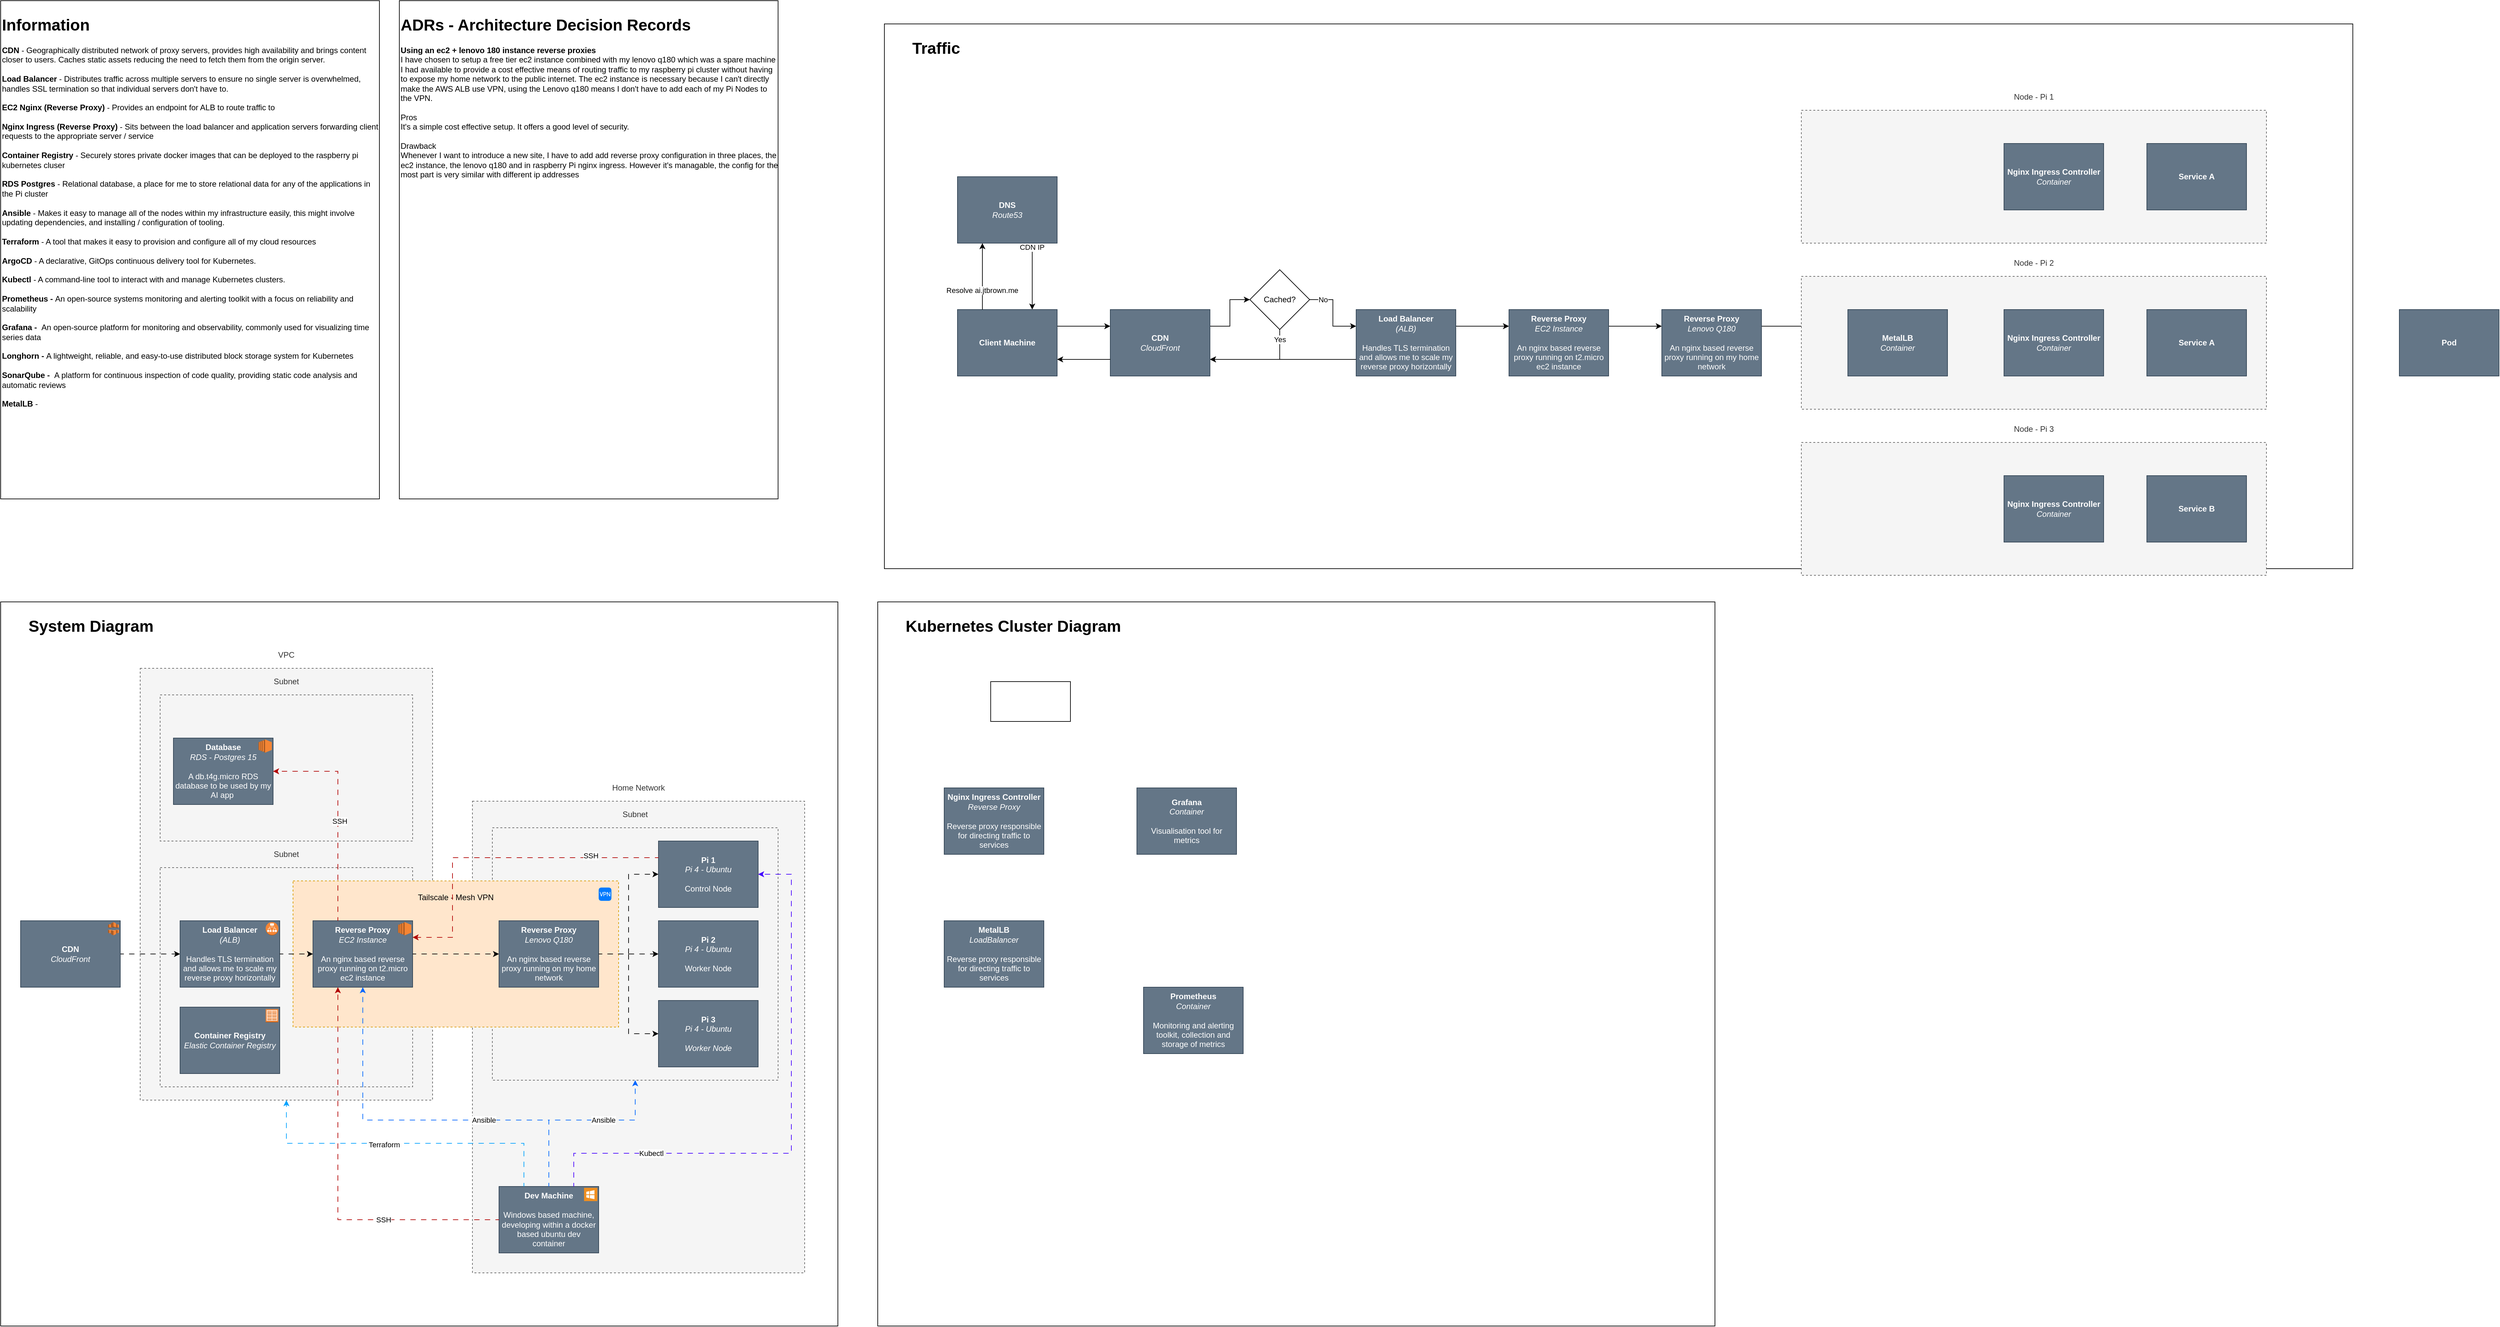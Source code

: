 <mxfile version="22.0.8" type="github">
  <diagram name="Page-1" id="C4PU5i6eVr4kc8SF1UN9">
    <mxGraphModel dx="1282" dy="2258" grid="1" gridSize="10" guides="1" tooltips="1" connect="1" arrows="1" fold="1" page="1" pageScale="1" pageWidth="850" pageHeight="1100" math="0" shadow="0">
      <root>
        <mxCell id="0" />
        <mxCell id="1" parent="0" />
        <mxCell id="nRLr2Ejhz_rmwtnTy3oD-15" value="&lt;blockquote style=&quot;margin: 0 0 0 40px; border: none; padding: 0px;&quot;&gt;&lt;h1&gt;Traffic&lt;/h1&gt;&lt;/blockquote&gt;" style="rounded=0;whiteSpace=wrap;html=1;align=left;labelPosition=center;verticalLabelPosition=middle;verticalAlign=top;horizontal=1;movable=0;resizable=0;rotatable=0;deletable=0;editable=0;locked=1;connectable=0;" vertex="1" parent="1">
          <mxGeometry x="1330" y="-890" width="2210" height="820" as="geometry" />
        </mxCell>
        <mxCell id="nRLr2Ejhz_rmwtnTy3oD-58" value="&lt;p style=&quot;line-height: 100%;&quot;&gt;Node - Pi 1&lt;/p&gt;" style="rounded=0;whiteSpace=wrap;html=1;dashed=1;align=center;verticalAlign=bottom;spacingLeft=0;labelPosition=center;verticalLabelPosition=top;labelBorderColor=none;strokeColor=#666666;fillColor=#f5f5f5;fontColor=#333333;" vertex="1" parent="1">
          <mxGeometry x="2710" y="-760" width="700" height="200" as="geometry" />
        </mxCell>
        <mxCell id="nRLr2Ejhz_rmwtnTy3oD-2" value="&lt;blockquote style=&quot;margin: 0 0 0 40px; border: none; padding: 0px;&quot;&gt;&lt;h1&gt;System Diagram&lt;/h1&gt;&lt;/blockquote&gt;" style="rounded=0;whiteSpace=wrap;html=1;align=left;labelPosition=center;verticalLabelPosition=middle;verticalAlign=top;horizontal=1;" vertex="1" parent="1">
          <mxGeometry y="-20" width="1260" height="1090" as="geometry" />
        </mxCell>
        <mxCell id="t_NcicsKx9iHg6ldKBpu-12" value="&lt;p style=&quot;line-height: 100%;&quot;&gt;Home Network&lt;/p&gt;" style="rounded=0;whiteSpace=wrap;html=1;dashed=1;align=center;verticalAlign=bottom;spacingLeft=0;labelPosition=center;verticalLabelPosition=top;labelBorderColor=none;labelBackgroundColor=none;strokeColor=#666666;fillColor=#f5f5f5;fontColor=#333333;" parent="1" vertex="1">
          <mxGeometry x="710" y="280" width="500" height="710" as="geometry" />
        </mxCell>
        <mxCell id="t_NcicsKx9iHg6ldKBpu-13" value="&lt;p style=&quot;line-height: 100%;&quot;&gt;Subnet&lt;/p&gt;" style="rounded=0;whiteSpace=wrap;html=1;dashed=1;align=center;verticalAlign=bottom;spacingLeft=0;labelPosition=center;verticalLabelPosition=top;labelBorderColor=none;strokeColor=#666666;fillColor=#f5f5f5;fontColor=#333333;" parent="1" vertex="1">
          <mxGeometry x="740" y="320" width="430" height="380" as="geometry" />
        </mxCell>
        <mxCell id="t_NcicsKx9iHg6ldKBpu-1" value="&lt;p style=&quot;line-height: 100%;&quot;&gt;VPC&lt;/p&gt;" style="rounded=0;whiteSpace=wrap;html=1;dashed=1;align=center;verticalAlign=bottom;spacingLeft=0;labelPosition=center;verticalLabelPosition=top;labelBorderColor=none;strokeColor=#666666;fillColor=#f5f5f5;fontColor=#333333;" parent="1" vertex="1">
          <mxGeometry x="210" y="80" width="440" height="650" as="geometry" />
        </mxCell>
        <mxCell id="t_NcicsKx9iHg6ldKBpu-4" value="&lt;p style=&quot;line-height: 100%;&quot;&gt;Subnet&lt;/p&gt;" style="rounded=0;whiteSpace=wrap;html=1;dashed=1;align=center;verticalAlign=bottom;spacingLeft=0;labelPosition=center;verticalLabelPosition=top;labelBorderColor=none;strokeColor=#666666;fillColor=#f5f5f5;fontColor=#333333;" parent="1" vertex="1">
          <mxGeometry x="240" y="380" width="380" height="330" as="geometry" />
        </mxCell>
        <mxCell id="t_NcicsKx9iHg6ldKBpu-10" style="edgeStyle=orthogonalEdgeStyle;rounded=0;orthogonalLoop=1;jettySize=auto;html=1;entryX=0;entryY=0.5;entryDx=0;entryDy=0;flowAnimation=1;" parent="1" source="t_NcicsKx9iHg6ldKBpu-8" target="t_NcicsKx9iHg6ldKBpu-6" edge="1">
          <mxGeometry relative="1" as="geometry" />
        </mxCell>
        <mxCell id="t_NcicsKx9iHg6ldKBpu-39" value="" style="group" parent="1" vertex="1" connectable="0">
          <mxGeometry x="440" y="400" width="490" height="220" as="geometry" />
        </mxCell>
        <mxCell id="t_NcicsKx9iHg6ldKBpu-22" value="&lt;p style=&quot;line-height: 100%;&quot;&gt;Tailscale - Mesh VPN&lt;/p&gt;" style="rounded=0;whiteSpace=wrap;html=1;dashed=1;align=center;verticalAlign=top;spacingLeft=0;labelPosition=center;verticalLabelPosition=middle;labelBorderColor=none;strokeColor=#d79b00;fillColor=#ffe6cc;" parent="t_NcicsKx9iHg6ldKBpu-39" vertex="1">
          <mxGeometry width="490" height="220" as="geometry" />
        </mxCell>
        <mxCell id="t_NcicsKx9iHg6ldKBpu-38" value="" style="html=1;strokeWidth=1;shadow=0;dashed=0;shape=mxgraph.ios7.misc.vpn;fillColor=#007AFF;strokeColor=none;buttonText=;strokeColor2=#222222;fontColor=#222222;fontSize=8;verticalLabelPosition=bottom;verticalAlign=top;align=center;sketch=0;aspect=fixed;" parent="t_NcicsKx9iHg6ldKBpu-39" vertex="1">
          <mxGeometry x="460" y="10" width="19.17" height="20" as="geometry" />
        </mxCell>
        <mxCell id="t_NcicsKx9iHg6ldKBpu-29" value="" style="group;fillColor=#647687;fontColor=#ffffff;strokeColor=#314354;" parent="t_NcicsKx9iHg6ldKBpu-39" vertex="1" connectable="0">
          <mxGeometry x="30" y="60" width="150" height="100" as="geometry" />
        </mxCell>
        <mxCell id="t_NcicsKx9iHg6ldKBpu-40" value="" style="group;fillColor=#647687;fontColor=#ffffff;strokeColor=#314354;" parent="t_NcicsKx9iHg6ldKBpu-29" vertex="1" connectable="0">
          <mxGeometry width="150" height="100" as="geometry" />
        </mxCell>
        <mxCell id="t_NcicsKx9iHg6ldKBpu-7" value="&lt;b&gt;Reverse Proxy&lt;/b&gt;&lt;br&gt;&lt;i&gt;EC2 Instance&lt;br&gt;&lt;/i&gt;&lt;br&gt;An nginx based reverse proxy running on t2.micro ec2 instance&lt;br&gt;" style="rounded=0;whiteSpace=wrap;html=1;fillColor=#647687;fontColor=#ffffff;strokeColor=#314354;" parent="t_NcicsKx9iHg6ldKBpu-40" vertex="1">
          <mxGeometry width="150" height="100" as="geometry" />
        </mxCell>
        <mxCell id="t_NcicsKx9iHg6ldKBpu-25" value="" style="outlineConnect=0;dashed=0;verticalLabelPosition=bottom;verticalAlign=top;align=center;html=1;shape=mxgraph.aws3.ec2;fillColor=#F58534;gradientColor=none;" parent="t_NcicsKx9iHg6ldKBpu-40" vertex="1">
          <mxGeometry x="128" y="2" width="20" height="20" as="geometry" />
        </mxCell>
        <mxCell id="t_NcicsKx9iHg6ldKBpu-37" value="" style="group" parent="t_NcicsKx9iHg6ldKBpu-39" vertex="1" connectable="0">
          <mxGeometry x="310" y="60" width="150" height="100" as="geometry" />
        </mxCell>
        <mxCell id="t_NcicsKx9iHg6ldKBpu-14" value="&lt;b&gt;Reverse Proxy&lt;/b&gt;&lt;br&gt;&lt;i&gt;Lenovo Q180&lt;br&gt;&lt;/i&gt;&lt;br&gt;An nginx based reverse proxy running on my home network" style="rounded=0;whiteSpace=wrap;html=1;fillColor=#647687;fontColor=#ffffff;strokeColor=#314354;" parent="t_NcicsKx9iHg6ldKBpu-37" vertex="1">
          <mxGeometry width="150" height="100" as="geometry" />
        </mxCell>
        <mxCell id="t_NcicsKx9iHg6ldKBpu-30" value="" style="shape=image;html=1;verticalAlign=top;verticalLabelPosition=bottom;labelBackgroundColor=#ffffff;imageAspect=0;aspect=fixed;image=https://cdn1.iconfinder.com/data/icons/logos-brands-1/24/logo_brand_brands_logos_ubuntu-128.png" parent="t_NcicsKx9iHg6ldKBpu-37" vertex="1">
          <mxGeometry x="128" y="2" width="20" height="20" as="geometry" />
        </mxCell>
        <mxCell id="t_NcicsKx9iHg6ldKBpu-18" style="edgeStyle=orthogonalEdgeStyle;rounded=0;orthogonalLoop=1;jettySize=auto;html=1;exitX=1;exitY=0.5;exitDx=0;exitDy=0;flowAnimation=1;" parent="t_NcicsKx9iHg6ldKBpu-39" source="t_NcicsKx9iHg6ldKBpu-7" target="t_NcicsKx9iHg6ldKBpu-14" edge="1">
          <mxGeometry relative="1" as="geometry" />
        </mxCell>
        <mxCell id="t_NcicsKx9iHg6ldKBpu-27" value="" style="group" parent="1" vertex="1" connectable="0">
          <mxGeometry x="30" y="460" width="150" height="100" as="geometry" />
        </mxCell>
        <mxCell id="t_NcicsKx9iHg6ldKBpu-8" value="&lt;b&gt;CDN&lt;/b&gt;&lt;br&gt;&lt;i style=&quot;&quot;&gt;CloudFront&lt;br&gt;&lt;/i&gt;" style="rounded=0;whiteSpace=wrap;html=1;fillColor=#647687;strokeColor=#314354;fontColor=#ffffff;" parent="t_NcicsKx9iHg6ldKBpu-27" vertex="1">
          <mxGeometry width="150" height="100" as="geometry" />
        </mxCell>
        <mxCell id="t_NcicsKx9iHg6ldKBpu-24" value="" style="outlineConnect=0;dashed=0;verticalLabelPosition=bottom;verticalAlign=top;align=center;html=1;shape=mxgraph.aws3.cloudfront;fillColor=#F58536;gradientColor=none;aspect=fixed;" parent="t_NcicsKx9iHg6ldKBpu-27" vertex="1">
          <mxGeometry x="131.55" y="2" width="16.45" height="20" as="geometry" />
        </mxCell>
        <mxCell id="t_NcicsKx9iHg6ldKBpu-28" value="" style="group;aspect=fixed;" parent="1" vertex="1" connectable="0">
          <mxGeometry x="270" y="460" width="150" height="100" as="geometry" />
        </mxCell>
        <mxCell id="t_NcicsKx9iHg6ldKBpu-6" value="&lt;b&gt;Load Balancer&lt;/b&gt;&lt;br&gt;&lt;i&gt;(ALB)&lt;/i&gt;&lt;br&gt;&lt;br&gt;Handles TLS termination and allows me to scale my reverse proxy horizontally" style="rounded=0;whiteSpace=wrap;html=1;fillColor=#647687;fontColor=#ffffff;strokeColor=#314354;" parent="t_NcicsKx9iHg6ldKBpu-28" vertex="1">
          <mxGeometry width="150" height="100" as="geometry" />
        </mxCell>
        <mxCell id="t_NcicsKx9iHg6ldKBpu-26" value="" style="outlineConnect=0;dashed=0;verticalLabelPosition=bottom;verticalAlign=top;align=center;html=1;shape=mxgraph.aws3.application_load_balancer;fillColor=#F58534;gradientColor=none;aspect=fixed;" parent="t_NcicsKx9iHg6ldKBpu-28" vertex="1">
          <mxGeometry x="128.83" y="2" width="19.17" height="20" as="geometry" />
        </mxCell>
        <mxCell id="t_NcicsKx9iHg6ldKBpu-11" style="edgeStyle=orthogonalEdgeStyle;rounded=0;orthogonalLoop=1;jettySize=auto;html=1;flowAnimation=1;" parent="1" source="t_NcicsKx9iHg6ldKBpu-6" target="t_NcicsKx9iHg6ldKBpu-7" edge="1">
          <mxGeometry relative="1" as="geometry" />
        </mxCell>
        <mxCell id="t_NcicsKx9iHg6ldKBpu-34" value="" style="group" parent="1" vertex="1" connectable="0">
          <mxGeometry x="990" y="340" width="150" height="100" as="geometry" />
        </mxCell>
        <mxCell id="t_NcicsKx9iHg6ldKBpu-15" value="&lt;b&gt;Pi 1&lt;/b&gt;&lt;br&gt;&lt;i&gt;Pi 4 - Ubuntu&lt;br&gt;&lt;/i&gt;&lt;br&gt;Control Node" style="rounded=0;whiteSpace=wrap;html=1;fillColor=#647687;fontColor=#ffffff;strokeColor=#314354;" parent="t_NcicsKx9iHg6ldKBpu-34" vertex="1">
          <mxGeometry width="150" height="100" as="geometry" />
        </mxCell>
        <mxCell id="t_NcicsKx9iHg6ldKBpu-33" value="" style="shape=image;html=1;verticalAlign=top;verticalLabelPosition=bottom;labelBackgroundColor=#ffffff;imageAspect=0;aspect=fixed;image=https://cdn1.iconfinder.com/data/icons/logos-brands-1/24/logo_brand_brands_logos_ubuntu-128.png" parent="t_NcicsKx9iHg6ldKBpu-34" vertex="1">
          <mxGeometry x="128" y="2" width="20" height="20" as="geometry" />
        </mxCell>
        <mxCell id="t_NcicsKx9iHg6ldKBpu-35" value="" style="group" parent="1" vertex="1" connectable="0">
          <mxGeometry x="990" y="460" width="150" height="100" as="geometry" />
        </mxCell>
        <mxCell id="t_NcicsKx9iHg6ldKBpu-16" value="&lt;b&gt;Pi 2&lt;/b&gt;&lt;br&gt;&lt;i&gt;Pi 4 - Ubuntu&lt;br&gt;&lt;/i&gt;&lt;br&gt;Worker Node" style="rounded=0;whiteSpace=wrap;html=1;fillColor=#647687;fontColor=#ffffff;strokeColor=#314354;" parent="t_NcicsKx9iHg6ldKBpu-35" vertex="1">
          <mxGeometry width="150" height="100" as="geometry" />
        </mxCell>
        <mxCell id="t_NcicsKx9iHg6ldKBpu-32" value="" style="shape=image;html=1;verticalAlign=top;verticalLabelPosition=bottom;labelBackgroundColor=#ffffff;imageAspect=0;aspect=fixed;image=https://cdn1.iconfinder.com/data/icons/logos-brands-1/24/logo_brand_brands_logos_ubuntu-128.png" parent="t_NcicsKx9iHg6ldKBpu-35" vertex="1">
          <mxGeometry x="129" y="2" width="20" height="20" as="geometry" />
        </mxCell>
        <mxCell id="t_NcicsKx9iHg6ldKBpu-36" value="" style="group" parent="1" vertex="1" connectable="0">
          <mxGeometry x="990" y="580" width="150" height="100" as="geometry" />
        </mxCell>
        <mxCell id="t_NcicsKx9iHg6ldKBpu-17" value="&lt;b&gt;Pi 3&lt;/b&gt;&lt;br&gt;&lt;i&gt;Pi 4 - Ubuntu&lt;br&gt;&lt;br&gt;Worker Node&lt;br&gt;&lt;/i&gt;" style="rounded=0;whiteSpace=wrap;html=1;fillColor=#647687;fontColor=#ffffff;strokeColor=#314354;" parent="t_NcicsKx9iHg6ldKBpu-36" vertex="1">
          <mxGeometry width="150" height="100" as="geometry" />
        </mxCell>
        <mxCell id="t_NcicsKx9iHg6ldKBpu-31" value="" style="shape=image;html=1;verticalAlign=top;verticalLabelPosition=bottom;labelBackgroundColor=#ffffff;imageAspect=0;aspect=fixed;image=https://cdn1.iconfinder.com/data/icons/logos-brands-1/24/logo_brand_brands_logos_ubuntu-128.png" parent="t_NcicsKx9iHg6ldKBpu-36" vertex="1">
          <mxGeometry x="128" y="2" width="20" height="20" as="geometry" />
        </mxCell>
        <mxCell id="t_NcicsKx9iHg6ldKBpu-19" value="" style="edgeStyle=orthogonalEdgeStyle;rounded=0;orthogonalLoop=1;jettySize=auto;html=1;flowAnimation=1;" parent="1" source="t_NcicsKx9iHg6ldKBpu-14" target="t_NcicsKx9iHg6ldKBpu-16" edge="1">
          <mxGeometry relative="1" as="geometry" />
        </mxCell>
        <mxCell id="t_NcicsKx9iHg6ldKBpu-20" style="edgeStyle=orthogonalEdgeStyle;rounded=0;orthogonalLoop=1;jettySize=auto;html=1;entryX=0;entryY=0.5;entryDx=0;entryDy=0;flowAnimation=1;" parent="1" source="t_NcicsKx9iHg6ldKBpu-14" target="t_NcicsKx9iHg6ldKBpu-15" edge="1">
          <mxGeometry relative="1" as="geometry" />
        </mxCell>
        <mxCell id="t_NcicsKx9iHg6ldKBpu-21" style="edgeStyle=orthogonalEdgeStyle;rounded=0;orthogonalLoop=1;jettySize=auto;html=1;entryX=0;entryY=0.5;entryDx=0;entryDy=0;flowAnimation=1;" parent="1" source="t_NcicsKx9iHg6ldKBpu-14" target="t_NcicsKx9iHg6ldKBpu-17" edge="1">
          <mxGeometry relative="1" as="geometry" />
        </mxCell>
        <mxCell id="t_NcicsKx9iHg6ldKBpu-41" value="" style="group" parent="1" vertex="1" connectable="0">
          <mxGeometry x="750" y="860" width="150" height="100" as="geometry" />
        </mxCell>
        <mxCell id="t_NcicsKx9iHg6ldKBpu-45" value="" style="group;fillColor=#647687;fontColor=#ffffff;strokeColor=#314354;" parent="t_NcicsKx9iHg6ldKBpu-41" vertex="1" connectable="0">
          <mxGeometry width="150" height="100" as="geometry" />
        </mxCell>
        <mxCell id="t_NcicsKx9iHg6ldKBpu-42" value="&lt;b&gt;Dev Machine&lt;/b&gt;&lt;br&gt;&lt;br&gt;Windows based machine, developing within a docker based ubuntu dev container" style="rounded=0;whiteSpace=wrap;html=1;fillColor=#647687;fontColor=#ffffff;strokeColor=#314354;" parent="t_NcicsKx9iHg6ldKBpu-45" vertex="1">
          <mxGeometry width="150" height="100" as="geometry" />
        </mxCell>
        <mxCell id="t_NcicsKx9iHg6ldKBpu-44" value="" style="shadow=0;dashed=0;html=1;strokeColor=none;fillColor=#EF8F21;labelPosition=center;verticalLabelPosition=bottom;verticalAlign=top;align=center;outlineConnect=0;shape=mxgraph.veeam.ms_windows;aspect=fixed;" parent="t_NcicsKx9iHg6ldKBpu-45" vertex="1">
          <mxGeometry x="128" y="2" width="20" height="20" as="geometry" />
        </mxCell>
        <mxCell id="t_NcicsKx9iHg6ldKBpu-46" style="edgeStyle=orthogonalEdgeStyle;rounded=0;orthogonalLoop=1;jettySize=auto;html=1;exitX=0.5;exitY=0;exitDx=0;exitDy=0;flowAnimation=1;strokeColor=#0066FF;" parent="1" source="t_NcicsKx9iHg6ldKBpu-42" target="t_NcicsKx9iHg6ldKBpu-13" edge="1">
          <mxGeometry relative="1" as="geometry">
            <Array as="points">
              <mxPoint x="825" y="760" />
              <mxPoint x="955" y="760" />
            </Array>
          </mxGeometry>
        </mxCell>
        <mxCell id="t_NcicsKx9iHg6ldKBpu-47" value="Ansible" style="edgeLabel;html=1;align=center;verticalAlign=middle;resizable=0;points=[];" parent="t_NcicsKx9iHg6ldKBpu-46" vertex="1" connectable="0">
          <mxGeometry x="0.185" y="-2" relative="1" as="geometry">
            <mxPoint x="10" y="-2" as="offset" />
          </mxGeometry>
        </mxCell>
        <mxCell id="t_NcicsKx9iHg6ldKBpu-48" style="edgeStyle=orthogonalEdgeStyle;rounded=0;orthogonalLoop=1;jettySize=auto;html=1;entryX=0.5;entryY=1;entryDx=0;entryDy=0;exitX=0.25;exitY=0;exitDx=0;exitDy=0;strokeColor=#00A2FF;flowAnimation=1;" parent="1" source="t_NcicsKx9iHg6ldKBpu-42" target="t_NcicsKx9iHg6ldKBpu-1" edge="1">
          <mxGeometry relative="1" as="geometry" />
        </mxCell>
        <mxCell id="t_NcicsKx9iHg6ldKBpu-49" value="Terraform" style="edgeLabel;html=1;align=center;verticalAlign=middle;resizable=0;points=[];" parent="t_NcicsKx9iHg6ldKBpu-48" vertex="1" connectable="0">
          <mxGeometry x="0.133" y="2" relative="1" as="geometry">
            <mxPoint as="offset" />
          </mxGeometry>
        </mxCell>
        <mxCell id="t_NcicsKx9iHg6ldKBpu-50" style="edgeStyle=orthogonalEdgeStyle;rounded=0;orthogonalLoop=1;jettySize=auto;html=1;exitX=0.75;exitY=0;exitDx=0;exitDy=0;entryX=1;entryY=0.5;entryDx=0;entryDy=0;flowAnimation=1;strokeColor=#4400FF;" parent="1" source="t_NcicsKx9iHg6ldKBpu-42" target="t_NcicsKx9iHg6ldKBpu-15" edge="1">
          <mxGeometry relative="1" as="geometry">
            <Array as="points">
              <mxPoint x="863" y="810" />
              <mxPoint x="1190" y="810" />
              <mxPoint x="1190" y="390" />
            </Array>
          </mxGeometry>
        </mxCell>
        <mxCell id="t_NcicsKx9iHg6ldKBpu-51" value="Kubectl" style="edgeLabel;html=1;align=center;verticalAlign=middle;resizable=0;points=[];" parent="t_NcicsKx9iHg6ldKBpu-50" vertex="1" connectable="0">
          <mxGeometry x="-0.13" y="2" relative="1" as="geometry">
            <mxPoint x="-202" y="2" as="offset" />
          </mxGeometry>
        </mxCell>
        <mxCell id="t_NcicsKx9iHg6ldKBpu-53" value="" style="group;aspect=fixed;" parent="1" vertex="1" connectable="0">
          <mxGeometry x="270" y="590" width="150" height="100" as="geometry" />
        </mxCell>
        <mxCell id="t_NcicsKx9iHg6ldKBpu-58" value="" style="group;fillColor=#647687;fontColor=#ffffff;strokeColor=#314354;" parent="t_NcicsKx9iHg6ldKBpu-53" vertex="1" connectable="0">
          <mxGeometry width="150" height="100" as="geometry" />
        </mxCell>
        <mxCell id="t_NcicsKx9iHg6ldKBpu-54" value="&lt;b&gt;Container Registry&lt;br&gt;&lt;/b&gt;&lt;i&gt;Elastic Container Registry&lt;br&gt;&lt;/i&gt;" style="rounded=0;whiteSpace=wrap;html=1;fillColor=#647687;fontColor=#ffffff;strokeColor=#314354;" parent="t_NcicsKx9iHg6ldKBpu-58" vertex="1">
          <mxGeometry width="150" height="100" as="geometry" />
        </mxCell>
        <mxCell id="t_NcicsKx9iHg6ldKBpu-52" value="" style="outlineConnect=0;dashed=0;verticalLabelPosition=bottom;verticalAlign=top;align=center;html=1;shape=mxgraph.aws3.ecr_registry;fillColor=#F58534;gradientColor=none;aspect=fixed;" parent="t_NcicsKx9iHg6ldKBpu-58" vertex="1">
          <mxGeometry x="128.83" y="3" width="19" height="20" as="geometry" />
        </mxCell>
        <mxCell id="t_NcicsKx9iHg6ldKBpu-59" style="edgeStyle=orthogonalEdgeStyle;rounded=0;orthogonalLoop=1;jettySize=auto;html=1;exitX=0.5;exitY=0;exitDx=0;exitDy=0;flowAnimation=1;strokeColor=#0066FF;" parent="1" source="t_NcicsKx9iHg6ldKBpu-42" target="t_NcicsKx9iHg6ldKBpu-7" edge="1">
          <mxGeometry relative="1" as="geometry">
            <Array as="points">
              <mxPoint x="825" y="760" />
              <mxPoint x="545" y="760" />
            </Array>
          </mxGeometry>
        </mxCell>
        <mxCell id="t_NcicsKx9iHg6ldKBpu-60" value="Ansible" style="edgeLabel;html=1;align=center;verticalAlign=middle;resizable=0;points=[];" parent="t_NcicsKx9iHg6ldKBpu-59" vertex="1" connectable="0">
          <mxGeometry x="-0.225" relative="1" as="geometry">
            <mxPoint x="27" as="offset" />
          </mxGeometry>
        </mxCell>
        <mxCell id="0fIJUHJsWRFcTm4twi97-5" value="&lt;p style=&quot;line-height: 100%;&quot;&gt;Subnet&lt;/p&gt;" style="rounded=0;whiteSpace=wrap;html=1;dashed=1;align=center;verticalAlign=bottom;spacingLeft=0;labelPosition=center;verticalLabelPosition=top;labelBorderColor=none;strokeColor=#666666;fillColor=#f5f5f5;fontColor=#333333;" parent="1" vertex="1">
          <mxGeometry x="240" y="120" width="380" height="220" as="geometry" />
        </mxCell>
        <mxCell id="0fIJUHJsWRFcTm4twi97-1" value="" style="group;fillColor=#647687;fontColor=#ffffff;strokeColor=#314354;" parent="1" vertex="1" connectable="0">
          <mxGeometry x="260" y="185" width="150" height="100" as="geometry" />
        </mxCell>
        <mxCell id="0fIJUHJsWRFcTm4twi97-2" value="" style="group;fillColor=#647687;fontColor=#ffffff;strokeColor=#314354;" parent="0fIJUHJsWRFcTm4twi97-1" vertex="1" connectable="0">
          <mxGeometry width="150" height="100" as="geometry" />
        </mxCell>
        <mxCell id="0fIJUHJsWRFcTm4twi97-3" value="&lt;b&gt;Database&lt;/b&gt;&lt;br&gt;&lt;i&gt;RDS - Postgres 15&lt;/i&gt;&lt;br&gt;&lt;br&gt;A db.t4g.micro RDS database to be used by my AI app&amp;nbsp;&lt;br&gt;" style="rounded=0;whiteSpace=wrap;html=1;fillColor=#647687;fontColor=#ffffff;strokeColor=#314354;" parent="0fIJUHJsWRFcTm4twi97-2" vertex="1">
          <mxGeometry width="150" height="100" as="geometry" />
        </mxCell>
        <mxCell id="0fIJUHJsWRFcTm4twi97-4" value="" style="outlineConnect=0;dashed=0;verticalLabelPosition=bottom;verticalAlign=top;align=center;html=1;shape=mxgraph.aws3.ec2;fillColor=#F58534;gradientColor=none;" parent="0fIJUHJsWRFcTm4twi97-2" vertex="1">
          <mxGeometry x="128" y="2" width="20" height="20" as="geometry" />
        </mxCell>
        <mxCell id="0fIJUHJsWRFcTm4twi97-6" style="edgeStyle=orthogonalEdgeStyle;rounded=0;orthogonalLoop=1;jettySize=auto;html=1;entryX=0.25;entryY=1;entryDx=0;entryDy=0;flowAnimation=1;fillColor=#e51400;strokeColor=#B20000;" parent="1" source="t_NcicsKx9iHg6ldKBpu-42" target="t_NcicsKx9iHg6ldKBpu-7" edge="1">
          <mxGeometry relative="1" as="geometry" />
        </mxCell>
        <mxCell id="0fIJUHJsWRFcTm4twi97-7" value="SSH" style="edgeLabel;html=1;align=center;verticalAlign=middle;resizable=0;points=[];" parent="0fIJUHJsWRFcTm4twi97-6" vertex="1" connectable="0">
          <mxGeometry x="-0.413" y="-2" relative="1" as="geometry">
            <mxPoint y="2" as="offset" />
          </mxGeometry>
        </mxCell>
        <mxCell id="0fIJUHJsWRFcTm4twi97-8" style="edgeStyle=orthogonalEdgeStyle;rounded=0;orthogonalLoop=1;jettySize=auto;html=1;exitX=0.25;exitY=0;exitDx=0;exitDy=0;entryX=1;entryY=0.5;entryDx=0;entryDy=0;flowAnimation=1;fillColor=#e51400;strokeColor=#B20000;" parent="1" source="t_NcicsKx9iHg6ldKBpu-7" target="0fIJUHJsWRFcTm4twi97-3" edge="1">
          <mxGeometry relative="1" as="geometry" />
        </mxCell>
        <mxCell id="0fIJUHJsWRFcTm4twi97-9" value="SSH" style="edgeLabel;html=1;align=center;verticalAlign=middle;resizable=0;points=[];" parent="0fIJUHJsWRFcTm4twi97-8" vertex="1" connectable="0">
          <mxGeometry x="-0.169" y="-1" relative="1" as="geometry">
            <mxPoint x="1" y="-16" as="offset" />
          </mxGeometry>
        </mxCell>
        <mxCell id="0fIJUHJsWRFcTm4twi97-10" style="edgeStyle=orthogonalEdgeStyle;rounded=0;orthogonalLoop=1;jettySize=auto;html=1;exitX=0;exitY=0.25;exitDx=0;exitDy=0;entryX=1;entryY=0.25;entryDx=0;entryDy=0;fillColor=#e51400;strokeColor=#B20000;flowAnimation=1;" parent="1" source="t_NcicsKx9iHg6ldKBpu-15" target="t_NcicsKx9iHg6ldKBpu-7" edge="1">
          <mxGeometry relative="1" as="geometry">
            <Array as="points">
              <mxPoint x="680" y="365" />
              <mxPoint x="680" y="485" />
            </Array>
          </mxGeometry>
        </mxCell>
        <mxCell id="0fIJUHJsWRFcTm4twi97-11" value="SSH" style="edgeLabel;html=1;align=center;verticalAlign=middle;resizable=0;points=[];" parent="0fIJUHJsWRFcTm4twi97-10" vertex="1" connectable="0">
          <mxGeometry x="-0.551" y="3" relative="1" as="geometry">
            <mxPoint x="8" y="-6" as="offset" />
          </mxGeometry>
        </mxCell>
        <mxCell id="nRLr2Ejhz_rmwtnTy3oD-3" value="&lt;blockquote style=&quot;margin: 0 0 0 40px; border: none; padding: 0px;&quot;&gt;&lt;h1&gt;Kubernetes Cluster Diagram&lt;/h1&gt;&lt;/blockquote&gt;" style="rounded=0;whiteSpace=wrap;html=1;align=left;labelPosition=center;verticalLabelPosition=middle;verticalAlign=top;horizontal=1;" vertex="1" parent="1">
          <mxGeometry x="1320" y="-20" width="1260" height="1090" as="geometry" />
        </mxCell>
        <mxCell id="nRLr2Ejhz_rmwtnTy3oD-4" value="" style="group" vertex="1" connectable="0" parent="1">
          <mxGeometry x="1000" y="350" width="150" height="100" as="geometry" />
        </mxCell>
        <mxCell id="nRLr2Ejhz_rmwtnTy3oD-6" value="" style="shape=image;html=1;verticalAlign=top;verticalLabelPosition=bottom;labelBackgroundColor=#ffffff;imageAspect=0;aspect=fixed;image=https://cdn1.iconfinder.com/data/icons/logos-brands-1/24/logo_brand_brands_logos_ubuntu-128.png" vertex="1" parent="nRLr2Ejhz_rmwtnTy3oD-4">
          <mxGeometry x="128" y="2" width="20" height="20" as="geometry" />
        </mxCell>
        <mxCell id="nRLr2Ejhz_rmwtnTy3oD-5" value="&lt;b&gt;Prometheus&lt;/b&gt;&lt;br&gt;&lt;i&gt;Container&lt;br&gt;&lt;/i&gt;&lt;br&gt;Monitoring and alerting toolkit, collection and storage of metrics" style="rounded=0;whiteSpace=wrap;html=1;fillColor=#647687;fontColor=#ffffff;strokeColor=#314354;" vertex="1" parent="1">
          <mxGeometry x="1720" y="560" width="150" height="100" as="geometry" />
        </mxCell>
        <mxCell id="nRLr2Ejhz_rmwtnTy3oD-7" value="&lt;b&gt;Grafana&lt;/b&gt;&lt;br&gt;&lt;i&gt;Container&lt;br&gt;&lt;/i&gt;&lt;br&gt;Visualisation tool for metrics" style="rounded=0;whiteSpace=wrap;html=1;fillColor=#647687;fontColor=#ffffff;strokeColor=#314354;" vertex="1" parent="1">
          <mxGeometry x="1710" y="260" width="150" height="100" as="geometry" />
        </mxCell>
        <mxCell id="nRLr2Ejhz_rmwtnTy3oD-8" value="&lt;b&gt;Nginx Ingress Controller&lt;/b&gt;&lt;br&gt;&lt;i&gt;Reverse Proxy&lt;br&gt;&lt;/i&gt;&lt;br&gt;Reverse proxy responsible for directing traffic to services" style="rounded=0;whiteSpace=wrap;html=1;fillColor=#647687;fontColor=#ffffff;strokeColor=#314354;" vertex="1" parent="1">
          <mxGeometry x="1420" y="260" width="150" height="100" as="geometry" />
        </mxCell>
        <mxCell id="nRLr2Ejhz_rmwtnTy3oD-11" value="" style="rounded=0;whiteSpace=wrap;html=1;" vertex="1" parent="1">
          <mxGeometry x="1490" y="100" width="120" height="60" as="geometry" />
        </mxCell>
        <mxCell id="nRLr2Ejhz_rmwtnTy3oD-12" value="&lt;h1&gt;Information&lt;/h1&gt;&lt;div&gt;&lt;b&gt;CDN&lt;/b&gt; - Geographically distributed network of proxy servers, provides high availability and brings content closer to users. Caches static assets reducing the need to fetch them from the origin server.&lt;/div&gt;&lt;div&gt;&lt;br&gt;&lt;/div&gt;&lt;div&gt;&lt;b&gt;Load Balancer&lt;/b&gt; - Distributes traffic across multiple servers to ensure no single server is overwhelmed, handles SSL termination so that individual servers don&#39;t have to.&lt;/div&gt;&lt;div&gt;&lt;br&gt;&lt;/div&gt;&lt;div&gt;&lt;span style=&quot;background-color: initial;&quot;&gt;&lt;b&gt;EC2 Nginx (Reverse Proxy)&lt;/b&gt; - Provides an endpoint for ALB to route traffic to&lt;/span&gt;&lt;br&gt;&lt;/div&gt;&lt;div&gt;&lt;br&gt;&lt;/div&gt;&lt;div&gt;&lt;b&gt;Nginx Ingress (Reverse Proxy)&lt;/b&gt; - Sits between the load balancer and application servers forwarding client requests to the appropriate server / service&lt;/div&gt;&lt;div&gt;&lt;br&gt;&lt;/div&gt;&lt;div&gt;&lt;b&gt;Container Registry&lt;/b&gt; - Securely stores private docker images that can be deployed to the raspberry pi kubernetes cluser&lt;/div&gt;&lt;div&gt;&lt;br&gt;&lt;/div&gt;&lt;div&gt;&lt;b&gt;RDS Postgres &lt;/b&gt;- Relational database, a place for me to store relational data for any of the applications in the Pi cluster&lt;/div&gt;&lt;div&gt;&lt;br&gt;&lt;/div&gt;&lt;div&gt;&lt;b&gt;Ansible&lt;/b&gt; - Makes it easy to manage all of the nodes within my infrastructure easily, this might involve updating dependencies, and installing / configuration of tooling.&lt;/div&gt;&lt;div&gt;&lt;br&gt;&lt;/div&gt;&lt;div&gt;&lt;b&gt;Terraform &lt;/b&gt;- A tool that makes it easy to provision and configure all of my cloud resources&lt;/div&gt;&lt;div&gt;&lt;br&gt;&lt;/div&gt;&lt;div&gt;&lt;div&gt;&lt;b&gt;ArgoCD&lt;/b&gt; - A declarative, GitOps continuous delivery tool for Kubernetes.&lt;/div&gt;&lt;div&gt;&lt;br&gt;&lt;/div&gt;&lt;div&gt;&lt;b&gt;Kubectl&lt;/b&gt; - A command-line tool to interact with and manage Kubernetes clusters.&lt;/div&gt;&lt;div&gt;&lt;br&gt;&lt;/div&gt;&lt;div&gt;&lt;b&gt;Prometheus -&amp;nbsp;&lt;/b&gt;An open-source systems monitoring and alerting toolkit with a focus on reliability and scalability&lt;/div&gt;&lt;div&gt;&lt;br&gt;&lt;/div&gt;&lt;div&gt;&lt;b&gt;Grafana -&amp;nbsp;&lt;/b&gt;&amp;nbsp;An open-source platform for monitoring and observability, commonly used for visualizing time series data&lt;/div&gt;&lt;div&gt;&lt;br&gt;&lt;/div&gt;&lt;div&gt;&lt;b&gt;Longhorn -&amp;nbsp;&lt;/b&gt;A lightweight, reliable, and easy-to-use distributed block storage system for Kubernetes&lt;/div&gt;&lt;div&gt;&lt;br&gt;&lt;/div&gt;&lt;div&gt;&lt;b&gt;SonarQube -&amp;nbsp;&lt;/b&gt;&amp;nbsp;A platform for continuous inspection of code quality, providing static code analysis and automatic reviews&lt;/div&gt;&lt;/div&gt;&lt;div&gt;&lt;br&gt;&lt;/div&gt;&lt;div&gt;&lt;b&gt;MetalLB &lt;/b&gt;-&amp;nbsp;&lt;/div&gt;&lt;div&gt;&lt;br&gt;&lt;/div&gt;" style="rounded=0;whiteSpace=wrap;html=1;align=left;verticalAlign=top;" vertex="1" parent="1">
          <mxGeometry y="-925" width="570" height="750" as="geometry" />
        </mxCell>
        <mxCell id="nRLr2Ejhz_rmwtnTy3oD-13" value="&lt;h1&gt;ADRs - Architecture Decision Records&lt;/h1&gt;&lt;div&gt;&lt;b&gt;Using an ec2 + lenovo 180 instance reverse proxies&lt;/b&gt;&lt;/div&gt;&lt;div&gt;I have chosen to setup a free tier ec2 instance combined with my lenovo q180 which was a spare machine I had available to provide a cost effective means of routing traffic to my raspberry pi cluster without having to expose my home network to the public internet. The ec2 instance is necessary because I can&#39;t directly make the AWS ALB use VPN, using the Lenovo q180 means I don&#39;t have to add each of my Pi Nodes to the VPN.&amp;nbsp;&lt;br&gt;&lt;br&gt;Pros&lt;/div&gt;&lt;div&gt;It&#39;s a simple cost effective setup. It offers a good level of security.&lt;/div&gt;&lt;div&gt;&lt;br&gt;&lt;/div&gt;&lt;div&gt;Drawback&lt;/div&gt;&lt;div&gt;Whenever I want to introduce a new site, I have to add add reverse proxy configuration in three places, the ec2 instance, the lenovo q180 and in raspberry Pi nginx ingress. However it&#39;s managable, the config for the most part is very similar with different ip addresses&lt;/div&gt;&lt;div&gt;&lt;br&gt;&lt;/div&gt;" style="rounded=0;whiteSpace=wrap;html=1;align=left;verticalAlign=top;" vertex="1" parent="1">
          <mxGeometry x="600" y="-925" width="570" height="750" as="geometry" />
        </mxCell>
        <mxCell id="nRLr2Ejhz_rmwtnTy3oD-14" value="&lt;b&gt;MetalLB&lt;/b&gt;&lt;br&gt;&lt;i&gt;LoadBalancer&lt;br&gt;&lt;/i&gt;&lt;br&gt;Reverse proxy responsible for directing traffic to services" style="rounded=0;whiteSpace=wrap;html=1;fillColor=#647687;fontColor=#ffffff;strokeColor=#314354;" vertex="1" parent="1">
          <mxGeometry x="1420" y="460" width="150" height="100" as="geometry" />
        </mxCell>
        <mxCell id="nRLr2Ejhz_rmwtnTy3oD-35" value="" style="edgeStyle=orthogonalEdgeStyle;rounded=0;orthogonalLoop=1;jettySize=auto;html=1;exitX=1;exitY=0.25;exitDx=0;exitDy=0;entryX=0;entryY=0.25;entryDx=0;entryDy=0;" edge="1" parent="1" source="nRLr2Ejhz_rmwtnTy3oD-18" target="nRLr2Ejhz_rmwtnTy3oD-21">
          <mxGeometry relative="1" as="geometry" />
        </mxCell>
        <mxCell id="nRLr2Ejhz_rmwtnTy3oD-18" value="&lt;b&gt;Reverse Proxy&lt;/b&gt;&lt;br&gt;&lt;i&gt;EC2 Instance&lt;br&gt;&lt;/i&gt;&lt;br&gt;An nginx based reverse proxy running on t2.micro ec2 instance&lt;br&gt;" style="rounded=0;whiteSpace=wrap;html=1;fillColor=#647687;fontColor=#ffffff;strokeColor=#314354;" vertex="1" parent="1">
          <mxGeometry x="2270" y="-460" width="150" height="100" as="geometry" />
        </mxCell>
        <mxCell id="nRLr2Ejhz_rmwtnTy3oD-71" style="edgeStyle=orthogonalEdgeStyle;rounded=0;orthogonalLoop=1;jettySize=auto;html=1;exitX=1;exitY=0.25;exitDx=0;exitDy=0;entryX=0;entryY=0.25;entryDx=0;entryDy=0;" edge="1" parent="1" source="nRLr2Ejhz_rmwtnTy3oD-21" target="nRLr2Ejhz_rmwtnTy3oD-62">
          <mxGeometry relative="1" as="geometry" />
        </mxCell>
        <mxCell id="nRLr2Ejhz_rmwtnTy3oD-21" value="&lt;b&gt;Reverse Proxy&lt;/b&gt;&lt;br&gt;&lt;i&gt;Lenovo Q180&lt;br&gt;&lt;/i&gt;&lt;br&gt;An nginx based reverse proxy running on my home network" style="rounded=0;whiteSpace=wrap;html=1;fillColor=#647687;fontColor=#ffffff;strokeColor=#314354;" vertex="1" parent="1">
          <mxGeometry x="2500" y="-460" width="150" height="100" as="geometry" />
        </mxCell>
        <mxCell id="nRLr2Ejhz_rmwtnTy3oD-34" value="" style="edgeStyle=orthogonalEdgeStyle;rounded=0;orthogonalLoop=1;jettySize=auto;html=1;exitX=1;exitY=0.25;exitDx=0;exitDy=0;entryX=0;entryY=0.25;entryDx=0;entryDy=0;" edge="1" parent="1" source="nRLr2Ejhz_rmwtnTy3oD-27" target="nRLr2Ejhz_rmwtnTy3oD-18">
          <mxGeometry relative="1" as="geometry" />
        </mxCell>
        <mxCell id="nRLr2Ejhz_rmwtnTy3oD-54" style="edgeStyle=orthogonalEdgeStyle;rounded=0;orthogonalLoop=1;jettySize=auto;html=1;exitX=0;exitY=0.75;exitDx=0;exitDy=0;entryX=1;entryY=0.75;entryDx=0;entryDy=0;" edge="1" parent="1" source="nRLr2Ejhz_rmwtnTy3oD-27" target="nRLr2Ejhz_rmwtnTy3oD-24">
          <mxGeometry relative="1" as="geometry" />
        </mxCell>
        <mxCell id="nRLr2Ejhz_rmwtnTy3oD-27" value="&lt;b&gt;Load Balancer&lt;/b&gt;&lt;br&gt;&lt;i&gt;(ALB)&lt;/i&gt;&lt;br&gt;&lt;br&gt;Handles TLS termination and allows me to scale my reverse proxy horizontally" style="rounded=0;whiteSpace=wrap;html=1;fillColor=#647687;fontColor=#ffffff;strokeColor=#314354;" vertex="1" parent="1">
          <mxGeometry x="2040" y="-460" width="150" height="100" as="geometry" />
        </mxCell>
        <mxCell id="nRLr2Ejhz_rmwtnTy3oD-33" value="" style="edgeStyle=orthogonalEdgeStyle;rounded=0;orthogonalLoop=1;jettySize=auto;html=1;entryX=0;entryY=0.5;entryDx=0;entryDy=0;exitX=1;exitY=0.25;exitDx=0;exitDy=0;" edge="1" parent="1" source="nRLr2Ejhz_rmwtnTy3oD-24" target="nRLr2Ejhz_rmwtnTy3oD-47">
          <mxGeometry relative="1" as="geometry" />
        </mxCell>
        <mxCell id="nRLr2Ejhz_rmwtnTy3oD-24" value="&lt;b&gt;CDN&lt;/b&gt;&lt;br&gt;&lt;i style=&quot;&quot;&gt;CloudFront&lt;br&gt;&lt;/i&gt;" style="rounded=0;whiteSpace=wrap;html=1;fillColor=#647687;strokeColor=#314354;fontColor=#ffffff;" vertex="1" parent="1">
          <mxGeometry x="1670" y="-460" width="150" height="100" as="geometry" />
        </mxCell>
        <mxCell id="nRLr2Ejhz_rmwtnTy3oD-51" style="edgeStyle=orthogonalEdgeStyle;rounded=0;orthogonalLoop=1;jettySize=auto;html=1;exitX=0.75;exitY=1;exitDx=0;exitDy=0;entryX=0.75;entryY=0;entryDx=0;entryDy=0;" edge="1" parent="1" source="nRLr2Ejhz_rmwtnTy3oD-40" target="nRLr2Ejhz_rmwtnTy3oD-41">
          <mxGeometry relative="1" as="geometry" />
        </mxCell>
        <mxCell id="nRLr2Ejhz_rmwtnTy3oD-52" value="CDN IP" style="edgeLabel;html=1;align=center;verticalAlign=middle;resizable=0;points=[];" vertex="1" connectable="0" parent="nRLr2Ejhz_rmwtnTy3oD-51">
          <mxGeometry x="-0.051" y="-2" relative="1" as="geometry">
            <mxPoint x="1" y="-42" as="offset" />
          </mxGeometry>
        </mxCell>
        <mxCell id="nRLr2Ejhz_rmwtnTy3oD-40" value="&lt;b&gt;DNS&lt;/b&gt;&lt;br&gt;&lt;i style=&quot;&quot;&gt;Route53&lt;br&gt;&lt;/i&gt;" style="rounded=0;whiteSpace=wrap;html=1;fillColor=#647687;strokeColor=#314354;fontColor=#ffffff;" vertex="1" parent="1">
          <mxGeometry x="1440" y="-660" width="150" height="100" as="geometry" />
        </mxCell>
        <mxCell id="nRLr2Ejhz_rmwtnTy3oD-44" style="edgeStyle=orthogonalEdgeStyle;rounded=0;orthogonalLoop=1;jettySize=auto;html=1;exitX=1;exitY=0.25;exitDx=0;exitDy=0;entryX=0;entryY=0.25;entryDx=0;entryDy=0;" edge="1" parent="1" source="nRLr2Ejhz_rmwtnTy3oD-41" target="nRLr2Ejhz_rmwtnTy3oD-24">
          <mxGeometry relative="1" as="geometry" />
        </mxCell>
        <mxCell id="nRLr2Ejhz_rmwtnTy3oD-41" value="&lt;b&gt;Client Machine&lt;/b&gt;&lt;i style=&quot;&quot;&gt;&lt;br&gt;&lt;/i&gt;" style="rounded=0;whiteSpace=wrap;html=1;fillColor=#647687;strokeColor=#314354;fontColor=#ffffff;" vertex="1" parent="1">
          <mxGeometry x="1440" y="-460" width="150" height="100" as="geometry" />
        </mxCell>
        <mxCell id="nRLr2Ejhz_rmwtnTy3oD-42" style="edgeStyle=orthogonalEdgeStyle;rounded=0;orthogonalLoop=1;jettySize=auto;html=1;entryX=0.25;entryY=1;entryDx=0;entryDy=0;exitX=0.25;exitY=0;exitDx=0;exitDy=0;" edge="1" parent="1" source="nRLr2Ejhz_rmwtnTy3oD-41" target="nRLr2Ejhz_rmwtnTy3oD-40">
          <mxGeometry relative="1" as="geometry" />
        </mxCell>
        <mxCell id="nRLr2Ejhz_rmwtnTy3oD-43" value="Resolve ai.jtbrown.me&lt;br&gt;" style="edgeLabel;html=1;align=center;verticalAlign=middle;resizable=0;points=[];" vertex="1" connectable="0" parent="nRLr2Ejhz_rmwtnTy3oD-42">
          <mxGeometry x="0.074" y="1" relative="1" as="geometry">
            <mxPoint y="24" as="offset" />
          </mxGeometry>
        </mxCell>
        <mxCell id="nRLr2Ejhz_rmwtnTy3oD-48" style="edgeStyle=orthogonalEdgeStyle;rounded=0;orthogonalLoop=1;jettySize=auto;html=1;entryX=0;entryY=0.25;entryDx=0;entryDy=0;" edge="1" parent="1" source="nRLr2Ejhz_rmwtnTy3oD-47" target="nRLr2Ejhz_rmwtnTy3oD-27">
          <mxGeometry relative="1" as="geometry" />
        </mxCell>
        <mxCell id="nRLr2Ejhz_rmwtnTy3oD-49" value="No" style="edgeLabel;html=1;align=center;verticalAlign=middle;resizable=0;points=[];" vertex="1" connectable="0" parent="nRLr2Ejhz_rmwtnTy3oD-48">
          <mxGeometry x="-0.214" y="-3" relative="1" as="geometry">
            <mxPoint x="-12" y="-8" as="offset" />
          </mxGeometry>
        </mxCell>
        <mxCell id="nRLr2Ejhz_rmwtnTy3oD-55" style="edgeStyle=orthogonalEdgeStyle;rounded=0;orthogonalLoop=1;jettySize=auto;html=1;entryX=1;entryY=0.75;entryDx=0;entryDy=0;exitX=0.5;exitY=1;exitDx=0;exitDy=0;" edge="1" parent="1" source="nRLr2Ejhz_rmwtnTy3oD-47" target="nRLr2Ejhz_rmwtnTy3oD-24">
          <mxGeometry relative="1" as="geometry">
            <Array as="points">
              <mxPoint x="1925" y="-385" />
            </Array>
          </mxGeometry>
        </mxCell>
        <mxCell id="nRLr2Ejhz_rmwtnTy3oD-56" value="Yes" style="edgeLabel;html=1;align=center;verticalAlign=middle;resizable=0;points=[];" vertex="1" connectable="0" parent="nRLr2Ejhz_rmwtnTy3oD-55">
          <mxGeometry x="-0.737" y="1" relative="1" as="geometry">
            <mxPoint x="-1" y="-5" as="offset" />
          </mxGeometry>
        </mxCell>
        <mxCell id="nRLr2Ejhz_rmwtnTy3oD-59" value="&lt;p style=&quot;line-height: 100%;&quot;&gt;Node - Pi 2&lt;/p&gt;" style="rounded=0;whiteSpace=wrap;html=1;dashed=1;align=center;verticalAlign=bottom;spacingLeft=0;labelPosition=center;verticalLabelPosition=top;labelBorderColor=none;strokeColor=#666666;fillColor=#f5f5f5;fontColor=#333333;" vertex="1" parent="1">
          <mxGeometry x="2710" y="-510" width="700" height="200" as="geometry" />
        </mxCell>
        <mxCell id="nRLr2Ejhz_rmwtnTy3oD-47" value="Cached?" style="rhombus;whiteSpace=wrap;html=1;" vertex="1" parent="1">
          <mxGeometry x="1880" y="-520" width="90" height="90" as="geometry" />
        </mxCell>
        <mxCell id="nRLr2Ejhz_rmwtnTy3oD-53" value="" style="endArrow=classic;html=1;rounded=0;entryX=1;entryY=0.75;entryDx=0;entryDy=0;exitX=0;exitY=0.75;exitDx=0;exitDy=0;" edge="1" parent="1" source="nRLr2Ejhz_rmwtnTy3oD-24" target="nRLr2Ejhz_rmwtnTy3oD-41">
          <mxGeometry width="50" height="50" relative="1" as="geometry">
            <mxPoint x="1900" y="-360" as="sourcePoint" />
            <mxPoint x="1950" y="-410" as="targetPoint" />
          </mxGeometry>
        </mxCell>
        <mxCell id="nRLr2Ejhz_rmwtnTy3oD-61" value="&lt;p style=&quot;line-height: 100%;&quot;&gt;Node - Pi 3&lt;/p&gt;" style="rounded=0;whiteSpace=wrap;html=1;dashed=1;align=center;verticalAlign=bottom;spacingLeft=0;labelPosition=center;verticalLabelPosition=top;labelBorderColor=none;strokeColor=#666666;fillColor=#f5f5f5;fontColor=#333333;" vertex="1" parent="1">
          <mxGeometry x="2710" y="-260" width="700" height="200" as="geometry" />
        </mxCell>
        <mxCell id="nRLr2Ejhz_rmwtnTy3oD-31" value="&lt;b&gt;Service A&lt;/b&gt;" style="rounded=0;whiteSpace=wrap;html=1;fillColor=#647687;fontColor=#ffffff;strokeColor=#314354;" vertex="1" parent="1">
          <mxGeometry x="3230" y="-710" width="150" height="100" as="geometry" />
        </mxCell>
        <mxCell id="nRLr2Ejhz_rmwtnTy3oD-32" value="&lt;b&gt;Pod&lt;/b&gt;" style="rounded=0;whiteSpace=wrap;html=1;fillColor=#647687;fontColor=#ffffff;strokeColor=#314354;" vertex="1" parent="1">
          <mxGeometry x="3610" y="-460" width="150" height="100" as="geometry" />
        </mxCell>
        <mxCell id="nRLr2Ejhz_rmwtnTy3oD-62" value="&lt;b&gt;MetalLB&lt;/b&gt;&lt;br&gt;&lt;i&gt;Container&lt;/i&gt;" style="rounded=0;whiteSpace=wrap;html=1;fillColor=#647687;fontColor=#ffffff;strokeColor=#314354;" vertex="1" parent="1">
          <mxGeometry x="2780" y="-460" width="150" height="100" as="geometry" />
        </mxCell>
        <mxCell id="nRLr2Ejhz_rmwtnTy3oD-63" value="&lt;b&gt;Nginx Ingress Controller&lt;/b&gt;&lt;br&gt;&lt;i&gt;Container&lt;/i&gt;" style="rounded=0;whiteSpace=wrap;html=1;fillColor=#647687;fontColor=#ffffff;strokeColor=#314354;" vertex="1" parent="1">
          <mxGeometry x="3015" y="-710" width="150" height="100" as="geometry" />
        </mxCell>
        <mxCell id="nRLr2Ejhz_rmwtnTy3oD-67" value="&lt;b&gt;Nginx Ingress Controller&lt;/b&gt;&lt;br&gt;&lt;i&gt;Container&lt;/i&gt;" style="rounded=0;whiteSpace=wrap;html=1;fillColor=#647687;fontColor=#ffffff;strokeColor=#314354;" vertex="1" parent="1">
          <mxGeometry x="3015" y="-460" width="150" height="100" as="geometry" />
        </mxCell>
        <mxCell id="nRLr2Ejhz_rmwtnTy3oD-68" value="&lt;b&gt;Nginx Ingress Controller&lt;/b&gt;&lt;br&gt;&lt;i&gt;Container&lt;/i&gt;" style="rounded=0;whiteSpace=wrap;html=1;fillColor=#647687;fontColor=#ffffff;strokeColor=#314354;" vertex="1" parent="1">
          <mxGeometry x="3015" y="-210" width="150" height="100" as="geometry" />
        </mxCell>
        <mxCell id="nRLr2Ejhz_rmwtnTy3oD-69" value="&lt;b&gt;Service A&lt;/b&gt;" style="rounded=0;whiteSpace=wrap;html=1;fillColor=#647687;fontColor=#ffffff;strokeColor=#314354;" vertex="1" parent="1">
          <mxGeometry x="3230" y="-460" width="150" height="100" as="geometry" />
        </mxCell>
        <mxCell id="nRLr2Ejhz_rmwtnTy3oD-70" value="&lt;b&gt;Service B&lt;/b&gt;" style="rounded=0;whiteSpace=wrap;html=1;fillColor=#647687;fontColor=#ffffff;strokeColor=#314354;" vertex="1" parent="1">
          <mxGeometry x="3230" y="-210" width="150" height="100" as="geometry" />
        </mxCell>
      </root>
    </mxGraphModel>
  </diagram>
</mxfile>
